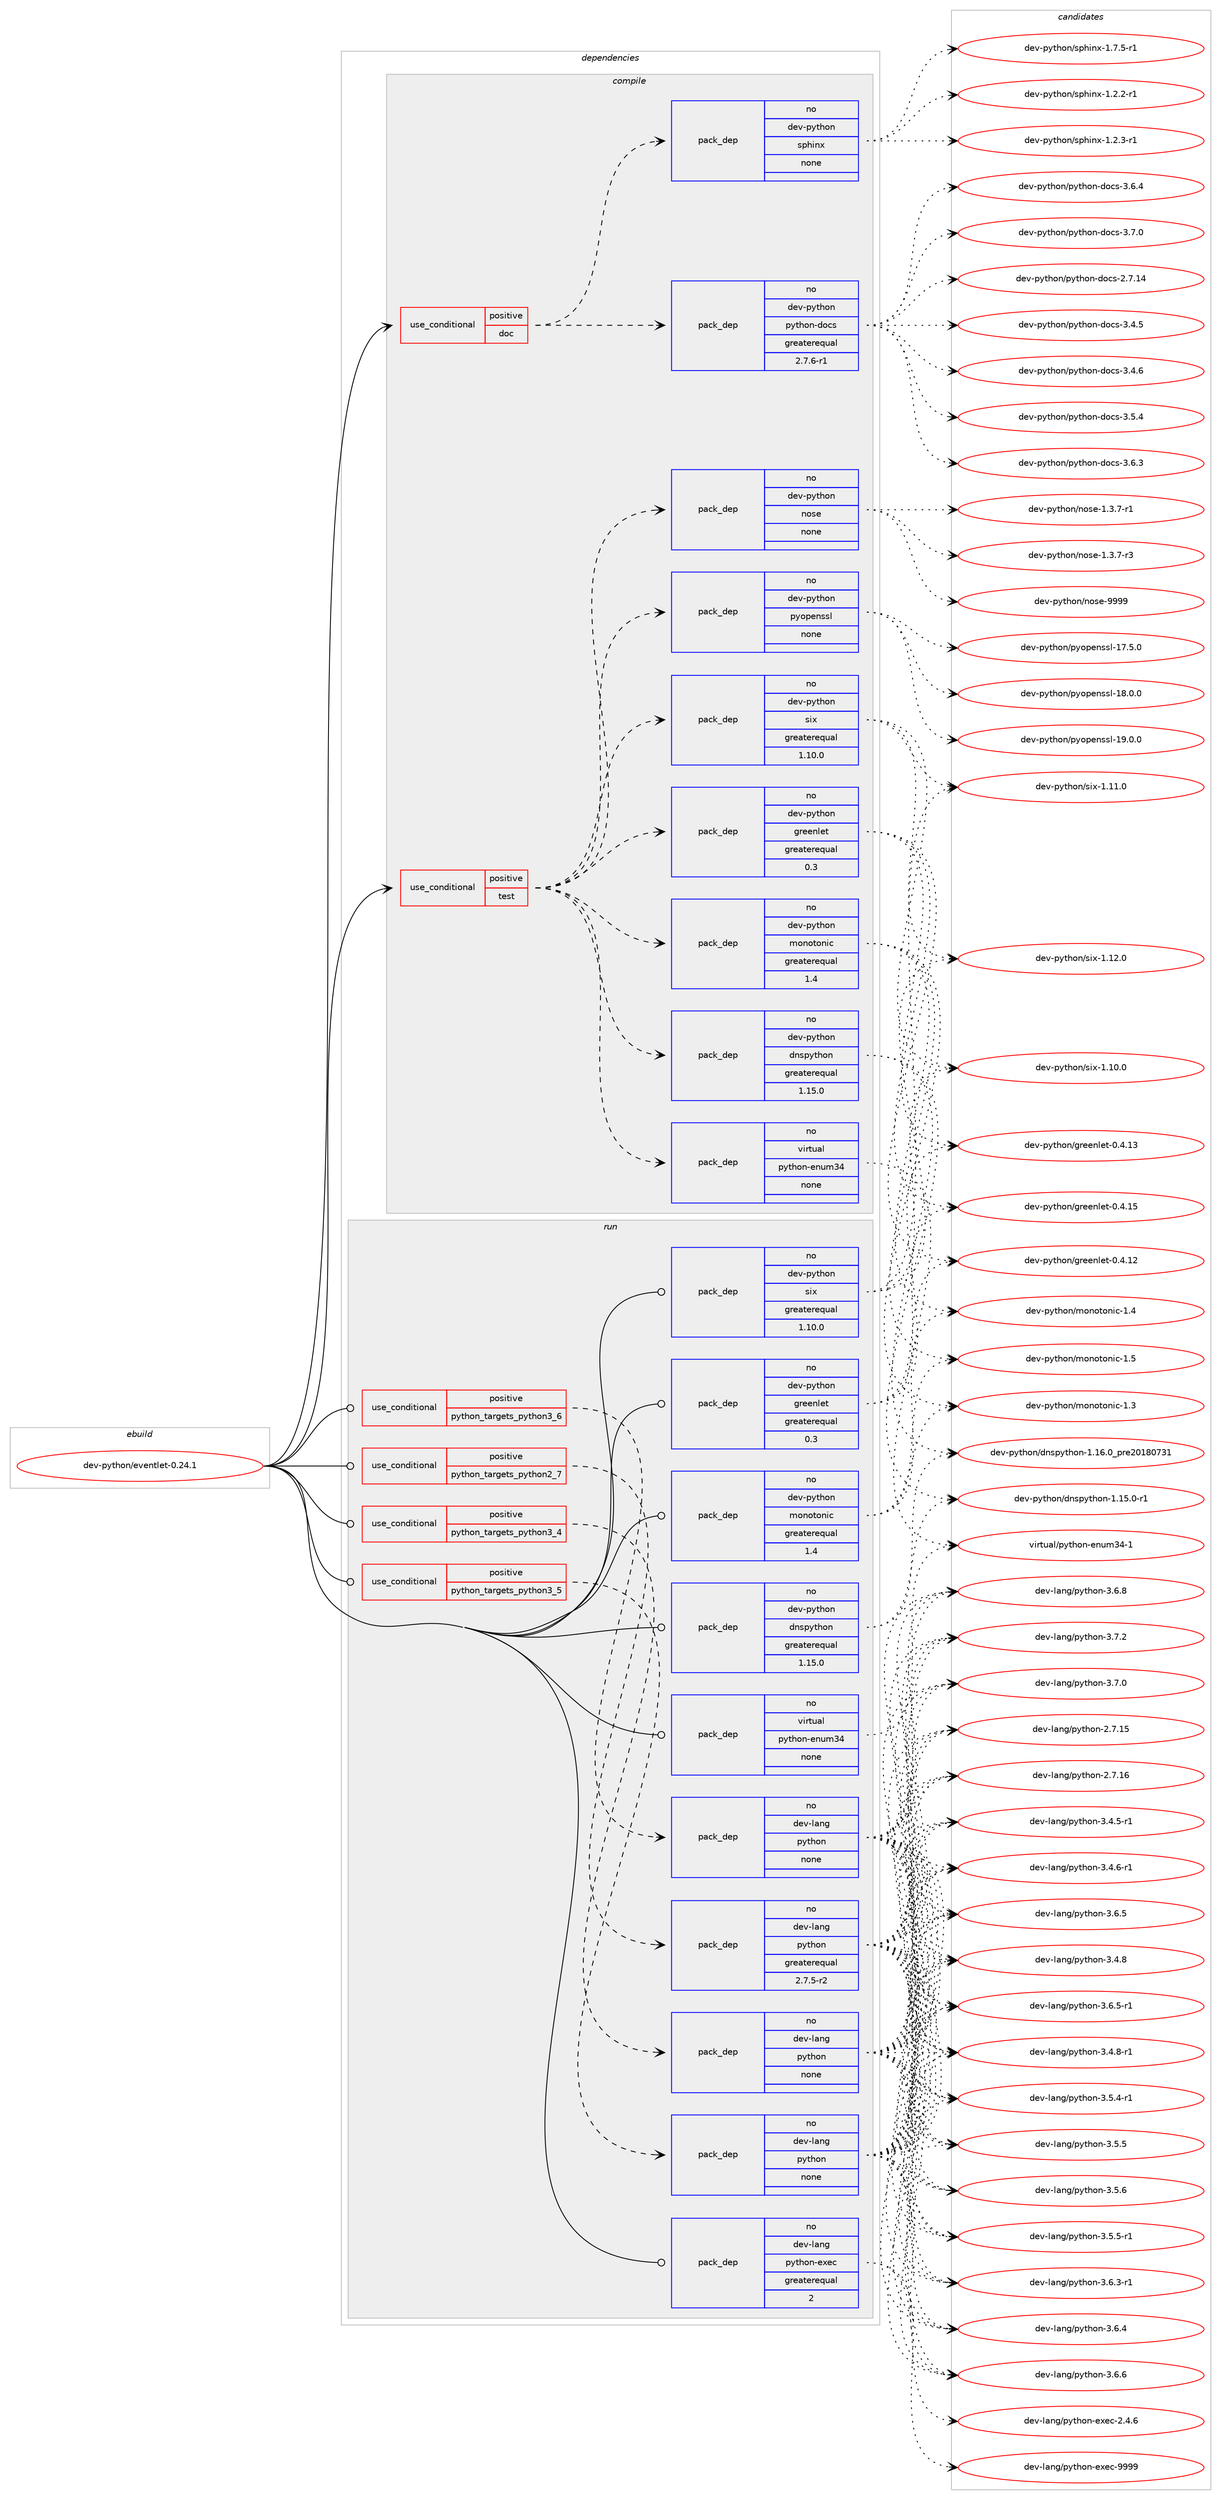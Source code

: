digraph prolog {

# *************
# Graph options
# *************

newrank=true;
concentrate=true;
compound=true;
graph [rankdir=LR,fontname=Helvetica,fontsize=10,ranksep=1.5];#, ranksep=2.5, nodesep=0.2];
edge  [arrowhead=vee];
node  [fontname=Helvetica,fontsize=10];

# **********
# The ebuild
# **********

subgraph cluster_leftcol {
color=gray;
rank=same;
label=<<i>ebuild</i>>;
id [label="dev-python/eventlet-0.24.1", color=red, width=4, href="../dev-python/eventlet-0.24.1.svg"];
}

# ****************
# The dependencies
# ****************

subgraph cluster_midcol {
color=gray;
label=<<i>dependencies</i>>;
subgraph cluster_compile {
fillcolor="#eeeeee";
style=filled;
label=<<i>compile</i>>;
subgraph cond373995 {
dependency1408271 [label=<<TABLE BORDER="0" CELLBORDER="1" CELLSPACING="0" CELLPADDING="4"><TR><TD ROWSPAN="3" CELLPADDING="10">use_conditional</TD></TR><TR><TD>positive</TD></TR><TR><TD>doc</TD></TR></TABLE>>, shape=none, color=red];
subgraph pack1011017 {
dependency1408272 [label=<<TABLE BORDER="0" CELLBORDER="1" CELLSPACING="0" CELLPADDING="4" WIDTH="220"><TR><TD ROWSPAN="6" CELLPADDING="30">pack_dep</TD></TR><TR><TD WIDTH="110">no</TD></TR><TR><TD>dev-python</TD></TR><TR><TD>sphinx</TD></TR><TR><TD>none</TD></TR><TR><TD></TD></TR></TABLE>>, shape=none, color=blue];
}
dependency1408271:e -> dependency1408272:w [weight=20,style="dashed",arrowhead="vee"];
subgraph pack1011018 {
dependency1408273 [label=<<TABLE BORDER="0" CELLBORDER="1" CELLSPACING="0" CELLPADDING="4" WIDTH="220"><TR><TD ROWSPAN="6" CELLPADDING="30">pack_dep</TD></TR><TR><TD WIDTH="110">no</TD></TR><TR><TD>dev-python</TD></TR><TR><TD>python-docs</TD></TR><TR><TD>greaterequal</TD></TR><TR><TD>2.7.6-r1</TD></TR></TABLE>>, shape=none, color=blue];
}
dependency1408271:e -> dependency1408273:w [weight=20,style="dashed",arrowhead="vee"];
}
id:e -> dependency1408271:w [weight=20,style="solid",arrowhead="vee"];
subgraph cond373996 {
dependency1408274 [label=<<TABLE BORDER="0" CELLBORDER="1" CELLSPACING="0" CELLPADDING="4"><TR><TD ROWSPAN="3" CELLPADDING="10">use_conditional</TD></TR><TR><TD>positive</TD></TR><TR><TD>test</TD></TR></TABLE>>, shape=none, color=red];
subgraph pack1011019 {
dependency1408275 [label=<<TABLE BORDER="0" CELLBORDER="1" CELLSPACING="0" CELLPADDING="4" WIDTH="220"><TR><TD ROWSPAN="6" CELLPADDING="30">pack_dep</TD></TR><TR><TD WIDTH="110">no</TD></TR><TR><TD>dev-python</TD></TR><TR><TD>dnspython</TD></TR><TR><TD>greaterequal</TD></TR><TR><TD>1.15.0</TD></TR></TABLE>>, shape=none, color=blue];
}
dependency1408274:e -> dependency1408275:w [weight=20,style="dashed",arrowhead="vee"];
subgraph pack1011020 {
dependency1408276 [label=<<TABLE BORDER="0" CELLBORDER="1" CELLSPACING="0" CELLPADDING="4" WIDTH="220"><TR><TD ROWSPAN="6" CELLPADDING="30">pack_dep</TD></TR><TR><TD WIDTH="110">no</TD></TR><TR><TD>virtual</TD></TR><TR><TD>python-enum34</TD></TR><TR><TD>none</TD></TR><TR><TD></TD></TR></TABLE>>, shape=none, color=blue];
}
dependency1408274:e -> dependency1408276:w [weight=20,style="dashed",arrowhead="vee"];
subgraph pack1011021 {
dependency1408277 [label=<<TABLE BORDER="0" CELLBORDER="1" CELLSPACING="0" CELLPADDING="4" WIDTH="220"><TR><TD ROWSPAN="6" CELLPADDING="30">pack_dep</TD></TR><TR><TD WIDTH="110">no</TD></TR><TR><TD>dev-python</TD></TR><TR><TD>greenlet</TD></TR><TR><TD>greaterequal</TD></TR><TR><TD>0.3</TD></TR></TABLE>>, shape=none, color=blue];
}
dependency1408274:e -> dependency1408277:w [weight=20,style="dashed",arrowhead="vee"];
subgraph pack1011022 {
dependency1408278 [label=<<TABLE BORDER="0" CELLBORDER="1" CELLSPACING="0" CELLPADDING="4" WIDTH="220"><TR><TD ROWSPAN="6" CELLPADDING="30">pack_dep</TD></TR><TR><TD WIDTH="110">no</TD></TR><TR><TD>dev-python</TD></TR><TR><TD>monotonic</TD></TR><TR><TD>greaterequal</TD></TR><TR><TD>1.4</TD></TR></TABLE>>, shape=none, color=blue];
}
dependency1408274:e -> dependency1408278:w [weight=20,style="dashed",arrowhead="vee"];
subgraph pack1011023 {
dependency1408279 [label=<<TABLE BORDER="0" CELLBORDER="1" CELLSPACING="0" CELLPADDING="4" WIDTH="220"><TR><TD ROWSPAN="6" CELLPADDING="30">pack_dep</TD></TR><TR><TD WIDTH="110">no</TD></TR><TR><TD>dev-python</TD></TR><TR><TD>six</TD></TR><TR><TD>greaterequal</TD></TR><TR><TD>1.10.0</TD></TR></TABLE>>, shape=none, color=blue];
}
dependency1408274:e -> dependency1408279:w [weight=20,style="dashed",arrowhead="vee"];
subgraph pack1011024 {
dependency1408280 [label=<<TABLE BORDER="0" CELLBORDER="1" CELLSPACING="0" CELLPADDING="4" WIDTH="220"><TR><TD ROWSPAN="6" CELLPADDING="30">pack_dep</TD></TR><TR><TD WIDTH="110">no</TD></TR><TR><TD>dev-python</TD></TR><TR><TD>pyopenssl</TD></TR><TR><TD>none</TD></TR><TR><TD></TD></TR></TABLE>>, shape=none, color=blue];
}
dependency1408274:e -> dependency1408280:w [weight=20,style="dashed",arrowhead="vee"];
subgraph pack1011025 {
dependency1408281 [label=<<TABLE BORDER="0" CELLBORDER="1" CELLSPACING="0" CELLPADDING="4" WIDTH="220"><TR><TD ROWSPAN="6" CELLPADDING="30">pack_dep</TD></TR><TR><TD WIDTH="110">no</TD></TR><TR><TD>dev-python</TD></TR><TR><TD>nose</TD></TR><TR><TD>none</TD></TR><TR><TD></TD></TR></TABLE>>, shape=none, color=blue];
}
dependency1408274:e -> dependency1408281:w [weight=20,style="dashed",arrowhead="vee"];
}
id:e -> dependency1408274:w [weight=20,style="solid",arrowhead="vee"];
}
subgraph cluster_compileandrun {
fillcolor="#eeeeee";
style=filled;
label=<<i>compile and run</i>>;
}
subgraph cluster_run {
fillcolor="#eeeeee";
style=filled;
label=<<i>run</i>>;
subgraph cond373997 {
dependency1408282 [label=<<TABLE BORDER="0" CELLBORDER="1" CELLSPACING="0" CELLPADDING="4"><TR><TD ROWSPAN="3" CELLPADDING="10">use_conditional</TD></TR><TR><TD>positive</TD></TR><TR><TD>python_targets_python2_7</TD></TR></TABLE>>, shape=none, color=red];
subgraph pack1011026 {
dependency1408283 [label=<<TABLE BORDER="0" CELLBORDER="1" CELLSPACING="0" CELLPADDING="4" WIDTH="220"><TR><TD ROWSPAN="6" CELLPADDING="30">pack_dep</TD></TR><TR><TD WIDTH="110">no</TD></TR><TR><TD>dev-lang</TD></TR><TR><TD>python</TD></TR><TR><TD>greaterequal</TD></TR><TR><TD>2.7.5-r2</TD></TR></TABLE>>, shape=none, color=blue];
}
dependency1408282:e -> dependency1408283:w [weight=20,style="dashed",arrowhead="vee"];
}
id:e -> dependency1408282:w [weight=20,style="solid",arrowhead="odot"];
subgraph cond373998 {
dependency1408284 [label=<<TABLE BORDER="0" CELLBORDER="1" CELLSPACING="0" CELLPADDING="4"><TR><TD ROWSPAN="3" CELLPADDING="10">use_conditional</TD></TR><TR><TD>positive</TD></TR><TR><TD>python_targets_python3_4</TD></TR></TABLE>>, shape=none, color=red];
subgraph pack1011027 {
dependency1408285 [label=<<TABLE BORDER="0" CELLBORDER="1" CELLSPACING="0" CELLPADDING="4" WIDTH="220"><TR><TD ROWSPAN="6" CELLPADDING="30">pack_dep</TD></TR><TR><TD WIDTH="110">no</TD></TR><TR><TD>dev-lang</TD></TR><TR><TD>python</TD></TR><TR><TD>none</TD></TR><TR><TD></TD></TR></TABLE>>, shape=none, color=blue];
}
dependency1408284:e -> dependency1408285:w [weight=20,style="dashed",arrowhead="vee"];
}
id:e -> dependency1408284:w [weight=20,style="solid",arrowhead="odot"];
subgraph cond373999 {
dependency1408286 [label=<<TABLE BORDER="0" CELLBORDER="1" CELLSPACING="0" CELLPADDING="4"><TR><TD ROWSPAN="3" CELLPADDING="10">use_conditional</TD></TR><TR><TD>positive</TD></TR><TR><TD>python_targets_python3_5</TD></TR></TABLE>>, shape=none, color=red];
subgraph pack1011028 {
dependency1408287 [label=<<TABLE BORDER="0" CELLBORDER="1" CELLSPACING="0" CELLPADDING="4" WIDTH="220"><TR><TD ROWSPAN="6" CELLPADDING="30">pack_dep</TD></TR><TR><TD WIDTH="110">no</TD></TR><TR><TD>dev-lang</TD></TR><TR><TD>python</TD></TR><TR><TD>none</TD></TR><TR><TD></TD></TR></TABLE>>, shape=none, color=blue];
}
dependency1408286:e -> dependency1408287:w [weight=20,style="dashed",arrowhead="vee"];
}
id:e -> dependency1408286:w [weight=20,style="solid",arrowhead="odot"];
subgraph cond374000 {
dependency1408288 [label=<<TABLE BORDER="0" CELLBORDER="1" CELLSPACING="0" CELLPADDING="4"><TR><TD ROWSPAN="3" CELLPADDING="10">use_conditional</TD></TR><TR><TD>positive</TD></TR><TR><TD>python_targets_python3_6</TD></TR></TABLE>>, shape=none, color=red];
subgraph pack1011029 {
dependency1408289 [label=<<TABLE BORDER="0" CELLBORDER="1" CELLSPACING="0" CELLPADDING="4" WIDTH="220"><TR><TD ROWSPAN="6" CELLPADDING="30">pack_dep</TD></TR><TR><TD WIDTH="110">no</TD></TR><TR><TD>dev-lang</TD></TR><TR><TD>python</TD></TR><TR><TD>none</TD></TR><TR><TD></TD></TR></TABLE>>, shape=none, color=blue];
}
dependency1408288:e -> dependency1408289:w [weight=20,style="dashed",arrowhead="vee"];
}
id:e -> dependency1408288:w [weight=20,style="solid",arrowhead="odot"];
subgraph pack1011030 {
dependency1408290 [label=<<TABLE BORDER="0" CELLBORDER="1" CELLSPACING="0" CELLPADDING="4" WIDTH="220"><TR><TD ROWSPAN="6" CELLPADDING="30">pack_dep</TD></TR><TR><TD WIDTH="110">no</TD></TR><TR><TD>dev-lang</TD></TR><TR><TD>python-exec</TD></TR><TR><TD>greaterequal</TD></TR><TR><TD>2</TD></TR></TABLE>>, shape=none, color=blue];
}
id:e -> dependency1408290:w [weight=20,style="solid",arrowhead="odot"];
subgraph pack1011031 {
dependency1408291 [label=<<TABLE BORDER="0" CELLBORDER="1" CELLSPACING="0" CELLPADDING="4" WIDTH="220"><TR><TD ROWSPAN="6" CELLPADDING="30">pack_dep</TD></TR><TR><TD WIDTH="110">no</TD></TR><TR><TD>dev-python</TD></TR><TR><TD>dnspython</TD></TR><TR><TD>greaterequal</TD></TR><TR><TD>1.15.0</TD></TR></TABLE>>, shape=none, color=blue];
}
id:e -> dependency1408291:w [weight=20,style="solid",arrowhead="odot"];
subgraph pack1011032 {
dependency1408292 [label=<<TABLE BORDER="0" CELLBORDER="1" CELLSPACING="0" CELLPADDING="4" WIDTH="220"><TR><TD ROWSPAN="6" CELLPADDING="30">pack_dep</TD></TR><TR><TD WIDTH="110">no</TD></TR><TR><TD>dev-python</TD></TR><TR><TD>greenlet</TD></TR><TR><TD>greaterequal</TD></TR><TR><TD>0.3</TD></TR></TABLE>>, shape=none, color=blue];
}
id:e -> dependency1408292:w [weight=20,style="solid",arrowhead="odot"];
subgraph pack1011033 {
dependency1408293 [label=<<TABLE BORDER="0" CELLBORDER="1" CELLSPACING="0" CELLPADDING="4" WIDTH="220"><TR><TD ROWSPAN="6" CELLPADDING="30">pack_dep</TD></TR><TR><TD WIDTH="110">no</TD></TR><TR><TD>dev-python</TD></TR><TR><TD>monotonic</TD></TR><TR><TD>greaterequal</TD></TR><TR><TD>1.4</TD></TR></TABLE>>, shape=none, color=blue];
}
id:e -> dependency1408293:w [weight=20,style="solid",arrowhead="odot"];
subgraph pack1011034 {
dependency1408294 [label=<<TABLE BORDER="0" CELLBORDER="1" CELLSPACING="0" CELLPADDING="4" WIDTH="220"><TR><TD ROWSPAN="6" CELLPADDING="30">pack_dep</TD></TR><TR><TD WIDTH="110">no</TD></TR><TR><TD>dev-python</TD></TR><TR><TD>six</TD></TR><TR><TD>greaterequal</TD></TR><TR><TD>1.10.0</TD></TR></TABLE>>, shape=none, color=blue];
}
id:e -> dependency1408294:w [weight=20,style="solid",arrowhead="odot"];
subgraph pack1011035 {
dependency1408295 [label=<<TABLE BORDER="0" CELLBORDER="1" CELLSPACING="0" CELLPADDING="4" WIDTH="220"><TR><TD ROWSPAN="6" CELLPADDING="30">pack_dep</TD></TR><TR><TD WIDTH="110">no</TD></TR><TR><TD>virtual</TD></TR><TR><TD>python-enum34</TD></TR><TR><TD>none</TD></TR><TR><TD></TD></TR></TABLE>>, shape=none, color=blue];
}
id:e -> dependency1408295:w [weight=20,style="solid",arrowhead="odot"];
}
}

# **************
# The candidates
# **************

subgraph cluster_choices {
rank=same;
color=gray;
label=<<i>candidates</i>>;

subgraph choice1011017 {
color=black;
nodesep=1;
choice10010111845112121116104111110471151121041051101204549465046504511449 [label="dev-python/sphinx-1.2.2-r1", color=red, width=4,href="../dev-python/sphinx-1.2.2-r1.svg"];
choice10010111845112121116104111110471151121041051101204549465046514511449 [label="dev-python/sphinx-1.2.3-r1", color=red, width=4,href="../dev-python/sphinx-1.2.3-r1.svg"];
choice10010111845112121116104111110471151121041051101204549465546534511449 [label="dev-python/sphinx-1.7.5-r1", color=red, width=4,href="../dev-python/sphinx-1.7.5-r1.svg"];
dependency1408272:e -> choice10010111845112121116104111110471151121041051101204549465046504511449:w [style=dotted,weight="100"];
dependency1408272:e -> choice10010111845112121116104111110471151121041051101204549465046514511449:w [style=dotted,weight="100"];
dependency1408272:e -> choice10010111845112121116104111110471151121041051101204549465546534511449:w [style=dotted,weight="100"];
}
subgraph choice1011018 {
color=black;
nodesep=1;
choice1001011184511212111610411111047112121116104111110451001119911545504655464952 [label="dev-python/python-docs-2.7.14", color=red, width=4,href="../dev-python/python-docs-2.7.14.svg"];
choice10010111845112121116104111110471121211161041111104510011199115455146524653 [label="dev-python/python-docs-3.4.5", color=red, width=4,href="../dev-python/python-docs-3.4.5.svg"];
choice10010111845112121116104111110471121211161041111104510011199115455146524654 [label="dev-python/python-docs-3.4.6", color=red, width=4,href="../dev-python/python-docs-3.4.6.svg"];
choice10010111845112121116104111110471121211161041111104510011199115455146534652 [label="dev-python/python-docs-3.5.4", color=red, width=4,href="../dev-python/python-docs-3.5.4.svg"];
choice10010111845112121116104111110471121211161041111104510011199115455146544651 [label="dev-python/python-docs-3.6.3", color=red, width=4,href="../dev-python/python-docs-3.6.3.svg"];
choice10010111845112121116104111110471121211161041111104510011199115455146544652 [label="dev-python/python-docs-3.6.4", color=red, width=4,href="../dev-python/python-docs-3.6.4.svg"];
choice10010111845112121116104111110471121211161041111104510011199115455146554648 [label="dev-python/python-docs-3.7.0", color=red, width=4,href="../dev-python/python-docs-3.7.0.svg"];
dependency1408273:e -> choice1001011184511212111610411111047112121116104111110451001119911545504655464952:w [style=dotted,weight="100"];
dependency1408273:e -> choice10010111845112121116104111110471121211161041111104510011199115455146524653:w [style=dotted,weight="100"];
dependency1408273:e -> choice10010111845112121116104111110471121211161041111104510011199115455146524654:w [style=dotted,weight="100"];
dependency1408273:e -> choice10010111845112121116104111110471121211161041111104510011199115455146534652:w [style=dotted,weight="100"];
dependency1408273:e -> choice10010111845112121116104111110471121211161041111104510011199115455146544651:w [style=dotted,weight="100"];
dependency1408273:e -> choice10010111845112121116104111110471121211161041111104510011199115455146544652:w [style=dotted,weight="100"];
dependency1408273:e -> choice10010111845112121116104111110471121211161041111104510011199115455146554648:w [style=dotted,weight="100"];
}
subgraph choice1011019 {
color=black;
nodesep=1;
choice1001011184511212111610411111047100110115112121116104111110454946495346484511449 [label="dev-python/dnspython-1.15.0-r1", color=red, width=4,href="../dev-python/dnspython-1.15.0-r1.svg"];
choice100101118451121211161041111104710011011511212111610411111045494649544648951121141015048495648555149 [label="dev-python/dnspython-1.16.0_pre20180731", color=red, width=4,href="../dev-python/dnspython-1.16.0_pre20180731.svg"];
dependency1408275:e -> choice1001011184511212111610411111047100110115112121116104111110454946495346484511449:w [style=dotted,weight="100"];
dependency1408275:e -> choice100101118451121211161041111104710011011511212111610411111045494649544648951121141015048495648555149:w [style=dotted,weight="100"];
}
subgraph choice1011020 {
color=black;
nodesep=1;
choice11810511411611797108471121211161041111104510111011710951524549 [label="virtual/python-enum34-1", color=red, width=4,href="../virtual/python-enum34-1.svg"];
dependency1408276:e -> choice11810511411611797108471121211161041111104510111011710951524549:w [style=dotted,weight="100"];
}
subgraph choice1011021 {
color=black;
nodesep=1;
choice100101118451121211161041111104710311410110111010810111645484652464950 [label="dev-python/greenlet-0.4.12", color=red, width=4,href="../dev-python/greenlet-0.4.12.svg"];
choice100101118451121211161041111104710311410110111010810111645484652464951 [label="dev-python/greenlet-0.4.13", color=red, width=4,href="../dev-python/greenlet-0.4.13.svg"];
choice100101118451121211161041111104710311410110111010810111645484652464953 [label="dev-python/greenlet-0.4.15", color=red, width=4,href="../dev-python/greenlet-0.4.15.svg"];
dependency1408277:e -> choice100101118451121211161041111104710311410110111010810111645484652464950:w [style=dotted,weight="100"];
dependency1408277:e -> choice100101118451121211161041111104710311410110111010810111645484652464951:w [style=dotted,weight="100"];
dependency1408277:e -> choice100101118451121211161041111104710311410110111010810111645484652464953:w [style=dotted,weight="100"];
}
subgraph choice1011022 {
color=black;
nodesep=1;
choice10010111845112121116104111110471091111101111161111101059945494651 [label="dev-python/monotonic-1.3", color=red, width=4,href="../dev-python/monotonic-1.3.svg"];
choice10010111845112121116104111110471091111101111161111101059945494652 [label="dev-python/monotonic-1.4", color=red, width=4,href="../dev-python/monotonic-1.4.svg"];
choice10010111845112121116104111110471091111101111161111101059945494653 [label="dev-python/monotonic-1.5", color=red, width=4,href="../dev-python/monotonic-1.5.svg"];
dependency1408278:e -> choice10010111845112121116104111110471091111101111161111101059945494651:w [style=dotted,weight="100"];
dependency1408278:e -> choice10010111845112121116104111110471091111101111161111101059945494652:w [style=dotted,weight="100"];
dependency1408278:e -> choice10010111845112121116104111110471091111101111161111101059945494653:w [style=dotted,weight="100"];
}
subgraph choice1011023 {
color=black;
nodesep=1;
choice100101118451121211161041111104711510512045494649484648 [label="dev-python/six-1.10.0", color=red, width=4,href="../dev-python/six-1.10.0.svg"];
choice100101118451121211161041111104711510512045494649494648 [label="dev-python/six-1.11.0", color=red, width=4,href="../dev-python/six-1.11.0.svg"];
choice100101118451121211161041111104711510512045494649504648 [label="dev-python/six-1.12.0", color=red, width=4,href="../dev-python/six-1.12.0.svg"];
dependency1408279:e -> choice100101118451121211161041111104711510512045494649484648:w [style=dotted,weight="100"];
dependency1408279:e -> choice100101118451121211161041111104711510512045494649494648:w [style=dotted,weight="100"];
dependency1408279:e -> choice100101118451121211161041111104711510512045494649504648:w [style=dotted,weight="100"];
}
subgraph choice1011024 {
color=black;
nodesep=1;
choice100101118451121211161041111104711212111111210111011511510845495546534648 [label="dev-python/pyopenssl-17.5.0", color=red, width=4,href="../dev-python/pyopenssl-17.5.0.svg"];
choice100101118451121211161041111104711212111111210111011511510845495646484648 [label="dev-python/pyopenssl-18.0.0", color=red, width=4,href="../dev-python/pyopenssl-18.0.0.svg"];
choice100101118451121211161041111104711212111111210111011511510845495746484648 [label="dev-python/pyopenssl-19.0.0", color=red, width=4,href="../dev-python/pyopenssl-19.0.0.svg"];
dependency1408280:e -> choice100101118451121211161041111104711212111111210111011511510845495546534648:w [style=dotted,weight="100"];
dependency1408280:e -> choice100101118451121211161041111104711212111111210111011511510845495646484648:w [style=dotted,weight="100"];
dependency1408280:e -> choice100101118451121211161041111104711212111111210111011511510845495746484648:w [style=dotted,weight="100"];
}
subgraph choice1011025 {
color=black;
nodesep=1;
choice10010111845112121116104111110471101111151014549465146554511449 [label="dev-python/nose-1.3.7-r1", color=red, width=4,href="../dev-python/nose-1.3.7-r1.svg"];
choice10010111845112121116104111110471101111151014549465146554511451 [label="dev-python/nose-1.3.7-r3", color=red, width=4,href="../dev-python/nose-1.3.7-r3.svg"];
choice10010111845112121116104111110471101111151014557575757 [label="dev-python/nose-9999", color=red, width=4,href="../dev-python/nose-9999.svg"];
dependency1408281:e -> choice10010111845112121116104111110471101111151014549465146554511449:w [style=dotted,weight="100"];
dependency1408281:e -> choice10010111845112121116104111110471101111151014549465146554511451:w [style=dotted,weight="100"];
dependency1408281:e -> choice10010111845112121116104111110471101111151014557575757:w [style=dotted,weight="100"];
}
subgraph choice1011026 {
color=black;
nodesep=1;
choice10010111845108971101034711212111610411111045504655464953 [label="dev-lang/python-2.7.15", color=red, width=4,href="../dev-lang/python-2.7.15.svg"];
choice10010111845108971101034711212111610411111045504655464954 [label="dev-lang/python-2.7.16", color=red, width=4,href="../dev-lang/python-2.7.16.svg"];
choice1001011184510897110103471121211161041111104551465246534511449 [label="dev-lang/python-3.4.5-r1", color=red, width=4,href="../dev-lang/python-3.4.5-r1.svg"];
choice1001011184510897110103471121211161041111104551465246544511449 [label="dev-lang/python-3.4.6-r1", color=red, width=4,href="../dev-lang/python-3.4.6-r1.svg"];
choice100101118451089711010347112121116104111110455146524656 [label="dev-lang/python-3.4.8", color=red, width=4,href="../dev-lang/python-3.4.8.svg"];
choice1001011184510897110103471121211161041111104551465246564511449 [label="dev-lang/python-3.4.8-r1", color=red, width=4,href="../dev-lang/python-3.4.8-r1.svg"];
choice1001011184510897110103471121211161041111104551465346524511449 [label="dev-lang/python-3.5.4-r1", color=red, width=4,href="../dev-lang/python-3.5.4-r1.svg"];
choice100101118451089711010347112121116104111110455146534653 [label="dev-lang/python-3.5.5", color=red, width=4,href="../dev-lang/python-3.5.5.svg"];
choice1001011184510897110103471121211161041111104551465346534511449 [label="dev-lang/python-3.5.5-r1", color=red, width=4,href="../dev-lang/python-3.5.5-r1.svg"];
choice100101118451089711010347112121116104111110455146534654 [label="dev-lang/python-3.5.6", color=red, width=4,href="../dev-lang/python-3.5.6.svg"];
choice1001011184510897110103471121211161041111104551465446514511449 [label="dev-lang/python-3.6.3-r1", color=red, width=4,href="../dev-lang/python-3.6.3-r1.svg"];
choice100101118451089711010347112121116104111110455146544652 [label="dev-lang/python-3.6.4", color=red, width=4,href="../dev-lang/python-3.6.4.svg"];
choice100101118451089711010347112121116104111110455146544653 [label="dev-lang/python-3.6.5", color=red, width=4,href="../dev-lang/python-3.6.5.svg"];
choice1001011184510897110103471121211161041111104551465446534511449 [label="dev-lang/python-3.6.5-r1", color=red, width=4,href="../dev-lang/python-3.6.5-r1.svg"];
choice100101118451089711010347112121116104111110455146544654 [label="dev-lang/python-3.6.6", color=red, width=4,href="../dev-lang/python-3.6.6.svg"];
choice100101118451089711010347112121116104111110455146544656 [label="dev-lang/python-3.6.8", color=red, width=4,href="../dev-lang/python-3.6.8.svg"];
choice100101118451089711010347112121116104111110455146554648 [label="dev-lang/python-3.7.0", color=red, width=4,href="../dev-lang/python-3.7.0.svg"];
choice100101118451089711010347112121116104111110455146554650 [label="dev-lang/python-3.7.2", color=red, width=4,href="../dev-lang/python-3.7.2.svg"];
dependency1408283:e -> choice10010111845108971101034711212111610411111045504655464953:w [style=dotted,weight="100"];
dependency1408283:e -> choice10010111845108971101034711212111610411111045504655464954:w [style=dotted,weight="100"];
dependency1408283:e -> choice1001011184510897110103471121211161041111104551465246534511449:w [style=dotted,weight="100"];
dependency1408283:e -> choice1001011184510897110103471121211161041111104551465246544511449:w [style=dotted,weight="100"];
dependency1408283:e -> choice100101118451089711010347112121116104111110455146524656:w [style=dotted,weight="100"];
dependency1408283:e -> choice1001011184510897110103471121211161041111104551465246564511449:w [style=dotted,weight="100"];
dependency1408283:e -> choice1001011184510897110103471121211161041111104551465346524511449:w [style=dotted,weight="100"];
dependency1408283:e -> choice100101118451089711010347112121116104111110455146534653:w [style=dotted,weight="100"];
dependency1408283:e -> choice1001011184510897110103471121211161041111104551465346534511449:w [style=dotted,weight="100"];
dependency1408283:e -> choice100101118451089711010347112121116104111110455146534654:w [style=dotted,weight="100"];
dependency1408283:e -> choice1001011184510897110103471121211161041111104551465446514511449:w [style=dotted,weight="100"];
dependency1408283:e -> choice100101118451089711010347112121116104111110455146544652:w [style=dotted,weight="100"];
dependency1408283:e -> choice100101118451089711010347112121116104111110455146544653:w [style=dotted,weight="100"];
dependency1408283:e -> choice1001011184510897110103471121211161041111104551465446534511449:w [style=dotted,weight="100"];
dependency1408283:e -> choice100101118451089711010347112121116104111110455146544654:w [style=dotted,weight="100"];
dependency1408283:e -> choice100101118451089711010347112121116104111110455146544656:w [style=dotted,weight="100"];
dependency1408283:e -> choice100101118451089711010347112121116104111110455146554648:w [style=dotted,weight="100"];
dependency1408283:e -> choice100101118451089711010347112121116104111110455146554650:w [style=dotted,weight="100"];
}
subgraph choice1011027 {
color=black;
nodesep=1;
choice10010111845108971101034711212111610411111045504655464953 [label="dev-lang/python-2.7.15", color=red, width=4,href="../dev-lang/python-2.7.15.svg"];
choice10010111845108971101034711212111610411111045504655464954 [label="dev-lang/python-2.7.16", color=red, width=4,href="../dev-lang/python-2.7.16.svg"];
choice1001011184510897110103471121211161041111104551465246534511449 [label="dev-lang/python-3.4.5-r1", color=red, width=4,href="../dev-lang/python-3.4.5-r1.svg"];
choice1001011184510897110103471121211161041111104551465246544511449 [label="dev-lang/python-3.4.6-r1", color=red, width=4,href="../dev-lang/python-3.4.6-r1.svg"];
choice100101118451089711010347112121116104111110455146524656 [label="dev-lang/python-3.4.8", color=red, width=4,href="../dev-lang/python-3.4.8.svg"];
choice1001011184510897110103471121211161041111104551465246564511449 [label="dev-lang/python-3.4.8-r1", color=red, width=4,href="../dev-lang/python-3.4.8-r1.svg"];
choice1001011184510897110103471121211161041111104551465346524511449 [label="dev-lang/python-3.5.4-r1", color=red, width=4,href="../dev-lang/python-3.5.4-r1.svg"];
choice100101118451089711010347112121116104111110455146534653 [label="dev-lang/python-3.5.5", color=red, width=4,href="../dev-lang/python-3.5.5.svg"];
choice1001011184510897110103471121211161041111104551465346534511449 [label="dev-lang/python-3.5.5-r1", color=red, width=4,href="../dev-lang/python-3.5.5-r1.svg"];
choice100101118451089711010347112121116104111110455146534654 [label="dev-lang/python-3.5.6", color=red, width=4,href="../dev-lang/python-3.5.6.svg"];
choice1001011184510897110103471121211161041111104551465446514511449 [label="dev-lang/python-3.6.3-r1", color=red, width=4,href="../dev-lang/python-3.6.3-r1.svg"];
choice100101118451089711010347112121116104111110455146544652 [label="dev-lang/python-3.6.4", color=red, width=4,href="../dev-lang/python-3.6.4.svg"];
choice100101118451089711010347112121116104111110455146544653 [label="dev-lang/python-3.6.5", color=red, width=4,href="../dev-lang/python-3.6.5.svg"];
choice1001011184510897110103471121211161041111104551465446534511449 [label="dev-lang/python-3.6.5-r1", color=red, width=4,href="../dev-lang/python-3.6.5-r1.svg"];
choice100101118451089711010347112121116104111110455146544654 [label="dev-lang/python-3.6.6", color=red, width=4,href="../dev-lang/python-3.6.6.svg"];
choice100101118451089711010347112121116104111110455146544656 [label="dev-lang/python-3.6.8", color=red, width=4,href="../dev-lang/python-3.6.8.svg"];
choice100101118451089711010347112121116104111110455146554648 [label="dev-lang/python-3.7.0", color=red, width=4,href="../dev-lang/python-3.7.0.svg"];
choice100101118451089711010347112121116104111110455146554650 [label="dev-lang/python-3.7.2", color=red, width=4,href="../dev-lang/python-3.7.2.svg"];
dependency1408285:e -> choice10010111845108971101034711212111610411111045504655464953:w [style=dotted,weight="100"];
dependency1408285:e -> choice10010111845108971101034711212111610411111045504655464954:w [style=dotted,weight="100"];
dependency1408285:e -> choice1001011184510897110103471121211161041111104551465246534511449:w [style=dotted,weight="100"];
dependency1408285:e -> choice1001011184510897110103471121211161041111104551465246544511449:w [style=dotted,weight="100"];
dependency1408285:e -> choice100101118451089711010347112121116104111110455146524656:w [style=dotted,weight="100"];
dependency1408285:e -> choice1001011184510897110103471121211161041111104551465246564511449:w [style=dotted,weight="100"];
dependency1408285:e -> choice1001011184510897110103471121211161041111104551465346524511449:w [style=dotted,weight="100"];
dependency1408285:e -> choice100101118451089711010347112121116104111110455146534653:w [style=dotted,weight="100"];
dependency1408285:e -> choice1001011184510897110103471121211161041111104551465346534511449:w [style=dotted,weight="100"];
dependency1408285:e -> choice100101118451089711010347112121116104111110455146534654:w [style=dotted,weight="100"];
dependency1408285:e -> choice1001011184510897110103471121211161041111104551465446514511449:w [style=dotted,weight="100"];
dependency1408285:e -> choice100101118451089711010347112121116104111110455146544652:w [style=dotted,weight="100"];
dependency1408285:e -> choice100101118451089711010347112121116104111110455146544653:w [style=dotted,weight="100"];
dependency1408285:e -> choice1001011184510897110103471121211161041111104551465446534511449:w [style=dotted,weight="100"];
dependency1408285:e -> choice100101118451089711010347112121116104111110455146544654:w [style=dotted,weight="100"];
dependency1408285:e -> choice100101118451089711010347112121116104111110455146544656:w [style=dotted,weight="100"];
dependency1408285:e -> choice100101118451089711010347112121116104111110455146554648:w [style=dotted,weight="100"];
dependency1408285:e -> choice100101118451089711010347112121116104111110455146554650:w [style=dotted,weight="100"];
}
subgraph choice1011028 {
color=black;
nodesep=1;
choice10010111845108971101034711212111610411111045504655464953 [label="dev-lang/python-2.7.15", color=red, width=4,href="../dev-lang/python-2.7.15.svg"];
choice10010111845108971101034711212111610411111045504655464954 [label="dev-lang/python-2.7.16", color=red, width=4,href="../dev-lang/python-2.7.16.svg"];
choice1001011184510897110103471121211161041111104551465246534511449 [label="dev-lang/python-3.4.5-r1", color=red, width=4,href="../dev-lang/python-3.4.5-r1.svg"];
choice1001011184510897110103471121211161041111104551465246544511449 [label="dev-lang/python-3.4.6-r1", color=red, width=4,href="../dev-lang/python-3.4.6-r1.svg"];
choice100101118451089711010347112121116104111110455146524656 [label="dev-lang/python-3.4.8", color=red, width=4,href="../dev-lang/python-3.4.8.svg"];
choice1001011184510897110103471121211161041111104551465246564511449 [label="dev-lang/python-3.4.8-r1", color=red, width=4,href="../dev-lang/python-3.4.8-r1.svg"];
choice1001011184510897110103471121211161041111104551465346524511449 [label="dev-lang/python-3.5.4-r1", color=red, width=4,href="../dev-lang/python-3.5.4-r1.svg"];
choice100101118451089711010347112121116104111110455146534653 [label="dev-lang/python-3.5.5", color=red, width=4,href="../dev-lang/python-3.5.5.svg"];
choice1001011184510897110103471121211161041111104551465346534511449 [label="dev-lang/python-3.5.5-r1", color=red, width=4,href="../dev-lang/python-3.5.5-r1.svg"];
choice100101118451089711010347112121116104111110455146534654 [label="dev-lang/python-3.5.6", color=red, width=4,href="../dev-lang/python-3.5.6.svg"];
choice1001011184510897110103471121211161041111104551465446514511449 [label="dev-lang/python-3.6.3-r1", color=red, width=4,href="../dev-lang/python-3.6.3-r1.svg"];
choice100101118451089711010347112121116104111110455146544652 [label="dev-lang/python-3.6.4", color=red, width=4,href="../dev-lang/python-3.6.4.svg"];
choice100101118451089711010347112121116104111110455146544653 [label="dev-lang/python-3.6.5", color=red, width=4,href="../dev-lang/python-3.6.5.svg"];
choice1001011184510897110103471121211161041111104551465446534511449 [label="dev-lang/python-3.6.5-r1", color=red, width=4,href="../dev-lang/python-3.6.5-r1.svg"];
choice100101118451089711010347112121116104111110455146544654 [label="dev-lang/python-3.6.6", color=red, width=4,href="../dev-lang/python-3.6.6.svg"];
choice100101118451089711010347112121116104111110455146544656 [label="dev-lang/python-3.6.8", color=red, width=4,href="../dev-lang/python-3.6.8.svg"];
choice100101118451089711010347112121116104111110455146554648 [label="dev-lang/python-3.7.0", color=red, width=4,href="../dev-lang/python-3.7.0.svg"];
choice100101118451089711010347112121116104111110455146554650 [label="dev-lang/python-3.7.2", color=red, width=4,href="../dev-lang/python-3.7.2.svg"];
dependency1408287:e -> choice10010111845108971101034711212111610411111045504655464953:w [style=dotted,weight="100"];
dependency1408287:e -> choice10010111845108971101034711212111610411111045504655464954:w [style=dotted,weight="100"];
dependency1408287:e -> choice1001011184510897110103471121211161041111104551465246534511449:w [style=dotted,weight="100"];
dependency1408287:e -> choice1001011184510897110103471121211161041111104551465246544511449:w [style=dotted,weight="100"];
dependency1408287:e -> choice100101118451089711010347112121116104111110455146524656:w [style=dotted,weight="100"];
dependency1408287:e -> choice1001011184510897110103471121211161041111104551465246564511449:w [style=dotted,weight="100"];
dependency1408287:e -> choice1001011184510897110103471121211161041111104551465346524511449:w [style=dotted,weight="100"];
dependency1408287:e -> choice100101118451089711010347112121116104111110455146534653:w [style=dotted,weight="100"];
dependency1408287:e -> choice1001011184510897110103471121211161041111104551465346534511449:w [style=dotted,weight="100"];
dependency1408287:e -> choice100101118451089711010347112121116104111110455146534654:w [style=dotted,weight="100"];
dependency1408287:e -> choice1001011184510897110103471121211161041111104551465446514511449:w [style=dotted,weight="100"];
dependency1408287:e -> choice100101118451089711010347112121116104111110455146544652:w [style=dotted,weight="100"];
dependency1408287:e -> choice100101118451089711010347112121116104111110455146544653:w [style=dotted,weight="100"];
dependency1408287:e -> choice1001011184510897110103471121211161041111104551465446534511449:w [style=dotted,weight="100"];
dependency1408287:e -> choice100101118451089711010347112121116104111110455146544654:w [style=dotted,weight="100"];
dependency1408287:e -> choice100101118451089711010347112121116104111110455146544656:w [style=dotted,weight="100"];
dependency1408287:e -> choice100101118451089711010347112121116104111110455146554648:w [style=dotted,weight="100"];
dependency1408287:e -> choice100101118451089711010347112121116104111110455146554650:w [style=dotted,weight="100"];
}
subgraph choice1011029 {
color=black;
nodesep=1;
choice10010111845108971101034711212111610411111045504655464953 [label="dev-lang/python-2.7.15", color=red, width=4,href="../dev-lang/python-2.7.15.svg"];
choice10010111845108971101034711212111610411111045504655464954 [label="dev-lang/python-2.7.16", color=red, width=4,href="../dev-lang/python-2.7.16.svg"];
choice1001011184510897110103471121211161041111104551465246534511449 [label="dev-lang/python-3.4.5-r1", color=red, width=4,href="../dev-lang/python-3.4.5-r1.svg"];
choice1001011184510897110103471121211161041111104551465246544511449 [label="dev-lang/python-3.4.6-r1", color=red, width=4,href="../dev-lang/python-3.4.6-r1.svg"];
choice100101118451089711010347112121116104111110455146524656 [label="dev-lang/python-3.4.8", color=red, width=4,href="../dev-lang/python-3.4.8.svg"];
choice1001011184510897110103471121211161041111104551465246564511449 [label="dev-lang/python-3.4.8-r1", color=red, width=4,href="../dev-lang/python-3.4.8-r1.svg"];
choice1001011184510897110103471121211161041111104551465346524511449 [label="dev-lang/python-3.5.4-r1", color=red, width=4,href="../dev-lang/python-3.5.4-r1.svg"];
choice100101118451089711010347112121116104111110455146534653 [label="dev-lang/python-3.5.5", color=red, width=4,href="../dev-lang/python-3.5.5.svg"];
choice1001011184510897110103471121211161041111104551465346534511449 [label="dev-lang/python-3.5.5-r1", color=red, width=4,href="../dev-lang/python-3.5.5-r1.svg"];
choice100101118451089711010347112121116104111110455146534654 [label="dev-lang/python-3.5.6", color=red, width=4,href="../dev-lang/python-3.5.6.svg"];
choice1001011184510897110103471121211161041111104551465446514511449 [label="dev-lang/python-3.6.3-r1", color=red, width=4,href="../dev-lang/python-3.6.3-r1.svg"];
choice100101118451089711010347112121116104111110455146544652 [label="dev-lang/python-3.6.4", color=red, width=4,href="../dev-lang/python-3.6.4.svg"];
choice100101118451089711010347112121116104111110455146544653 [label="dev-lang/python-3.6.5", color=red, width=4,href="../dev-lang/python-3.6.5.svg"];
choice1001011184510897110103471121211161041111104551465446534511449 [label="dev-lang/python-3.6.5-r1", color=red, width=4,href="../dev-lang/python-3.6.5-r1.svg"];
choice100101118451089711010347112121116104111110455146544654 [label="dev-lang/python-3.6.6", color=red, width=4,href="../dev-lang/python-3.6.6.svg"];
choice100101118451089711010347112121116104111110455146544656 [label="dev-lang/python-3.6.8", color=red, width=4,href="../dev-lang/python-3.6.8.svg"];
choice100101118451089711010347112121116104111110455146554648 [label="dev-lang/python-3.7.0", color=red, width=4,href="../dev-lang/python-3.7.0.svg"];
choice100101118451089711010347112121116104111110455146554650 [label="dev-lang/python-3.7.2", color=red, width=4,href="../dev-lang/python-3.7.2.svg"];
dependency1408289:e -> choice10010111845108971101034711212111610411111045504655464953:w [style=dotted,weight="100"];
dependency1408289:e -> choice10010111845108971101034711212111610411111045504655464954:w [style=dotted,weight="100"];
dependency1408289:e -> choice1001011184510897110103471121211161041111104551465246534511449:w [style=dotted,weight="100"];
dependency1408289:e -> choice1001011184510897110103471121211161041111104551465246544511449:w [style=dotted,weight="100"];
dependency1408289:e -> choice100101118451089711010347112121116104111110455146524656:w [style=dotted,weight="100"];
dependency1408289:e -> choice1001011184510897110103471121211161041111104551465246564511449:w [style=dotted,weight="100"];
dependency1408289:e -> choice1001011184510897110103471121211161041111104551465346524511449:w [style=dotted,weight="100"];
dependency1408289:e -> choice100101118451089711010347112121116104111110455146534653:w [style=dotted,weight="100"];
dependency1408289:e -> choice1001011184510897110103471121211161041111104551465346534511449:w [style=dotted,weight="100"];
dependency1408289:e -> choice100101118451089711010347112121116104111110455146534654:w [style=dotted,weight="100"];
dependency1408289:e -> choice1001011184510897110103471121211161041111104551465446514511449:w [style=dotted,weight="100"];
dependency1408289:e -> choice100101118451089711010347112121116104111110455146544652:w [style=dotted,weight="100"];
dependency1408289:e -> choice100101118451089711010347112121116104111110455146544653:w [style=dotted,weight="100"];
dependency1408289:e -> choice1001011184510897110103471121211161041111104551465446534511449:w [style=dotted,weight="100"];
dependency1408289:e -> choice100101118451089711010347112121116104111110455146544654:w [style=dotted,weight="100"];
dependency1408289:e -> choice100101118451089711010347112121116104111110455146544656:w [style=dotted,weight="100"];
dependency1408289:e -> choice100101118451089711010347112121116104111110455146554648:w [style=dotted,weight="100"];
dependency1408289:e -> choice100101118451089711010347112121116104111110455146554650:w [style=dotted,weight="100"];
}
subgraph choice1011030 {
color=black;
nodesep=1;
choice1001011184510897110103471121211161041111104510112010199455046524654 [label="dev-lang/python-exec-2.4.6", color=red, width=4,href="../dev-lang/python-exec-2.4.6.svg"];
choice10010111845108971101034711212111610411111045101120101994557575757 [label="dev-lang/python-exec-9999", color=red, width=4,href="../dev-lang/python-exec-9999.svg"];
dependency1408290:e -> choice1001011184510897110103471121211161041111104510112010199455046524654:w [style=dotted,weight="100"];
dependency1408290:e -> choice10010111845108971101034711212111610411111045101120101994557575757:w [style=dotted,weight="100"];
}
subgraph choice1011031 {
color=black;
nodesep=1;
choice1001011184511212111610411111047100110115112121116104111110454946495346484511449 [label="dev-python/dnspython-1.15.0-r1", color=red, width=4,href="../dev-python/dnspython-1.15.0-r1.svg"];
choice100101118451121211161041111104710011011511212111610411111045494649544648951121141015048495648555149 [label="dev-python/dnspython-1.16.0_pre20180731", color=red, width=4,href="../dev-python/dnspython-1.16.0_pre20180731.svg"];
dependency1408291:e -> choice1001011184511212111610411111047100110115112121116104111110454946495346484511449:w [style=dotted,weight="100"];
dependency1408291:e -> choice100101118451121211161041111104710011011511212111610411111045494649544648951121141015048495648555149:w [style=dotted,weight="100"];
}
subgraph choice1011032 {
color=black;
nodesep=1;
choice100101118451121211161041111104710311410110111010810111645484652464950 [label="dev-python/greenlet-0.4.12", color=red, width=4,href="../dev-python/greenlet-0.4.12.svg"];
choice100101118451121211161041111104710311410110111010810111645484652464951 [label="dev-python/greenlet-0.4.13", color=red, width=4,href="../dev-python/greenlet-0.4.13.svg"];
choice100101118451121211161041111104710311410110111010810111645484652464953 [label="dev-python/greenlet-0.4.15", color=red, width=4,href="../dev-python/greenlet-0.4.15.svg"];
dependency1408292:e -> choice100101118451121211161041111104710311410110111010810111645484652464950:w [style=dotted,weight="100"];
dependency1408292:e -> choice100101118451121211161041111104710311410110111010810111645484652464951:w [style=dotted,weight="100"];
dependency1408292:e -> choice100101118451121211161041111104710311410110111010810111645484652464953:w [style=dotted,weight="100"];
}
subgraph choice1011033 {
color=black;
nodesep=1;
choice10010111845112121116104111110471091111101111161111101059945494651 [label="dev-python/monotonic-1.3", color=red, width=4,href="../dev-python/monotonic-1.3.svg"];
choice10010111845112121116104111110471091111101111161111101059945494652 [label="dev-python/monotonic-1.4", color=red, width=4,href="../dev-python/monotonic-1.4.svg"];
choice10010111845112121116104111110471091111101111161111101059945494653 [label="dev-python/monotonic-1.5", color=red, width=4,href="../dev-python/monotonic-1.5.svg"];
dependency1408293:e -> choice10010111845112121116104111110471091111101111161111101059945494651:w [style=dotted,weight="100"];
dependency1408293:e -> choice10010111845112121116104111110471091111101111161111101059945494652:w [style=dotted,weight="100"];
dependency1408293:e -> choice10010111845112121116104111110471091111101111161111101059945494653:w [style=dotted,weight="100"];
}
subgraph choice1011034 {
color=black;
nodesep=1;
choice100101118451121211161041111104711510512045494649484648 [label="dev-python/six-1.10.0", color=red, width=4,href="../dev-python/six-1.10.0.svg"];
choice100101118451121211161041111104711510512045494649494648 [label="dev-python/six-1.11.0", color=red, width=4,href="../dev-python/six-1.11.0.svg"];
choice100101118451121211161041111104711510512045494649504648 [label="dev-python/six-1.12.0", color=red, width=4,href="../dev-python/six-1.12.0.svg"];
dependency1408294:e -> choice100101118451121211161041111104711510512045494649484648:w [style=dotted,weight="100"];
dependency1408294:e -> choice100101118451121211161041111104711510512045494649494648:w [style=dotted,weight="100"];
dependency1408294:e -> choice100101118451121211161041111104711510512045494649504648:w [style=dotted,weight="100"];
}
subgraph choice1011035 {
color=black;
nodesep=1;
choice11810511411611797108471121211161041111104510111011710951524549 [label="virtual/python-enum34-1", color=red, width=4,href="../virtual/python-enum34-1.svg"];
dependency1408295:e -> choice11810511411611797108471121211161041111104510111011710951524549:w [style=dotted,weight="100"];
}
}

}
